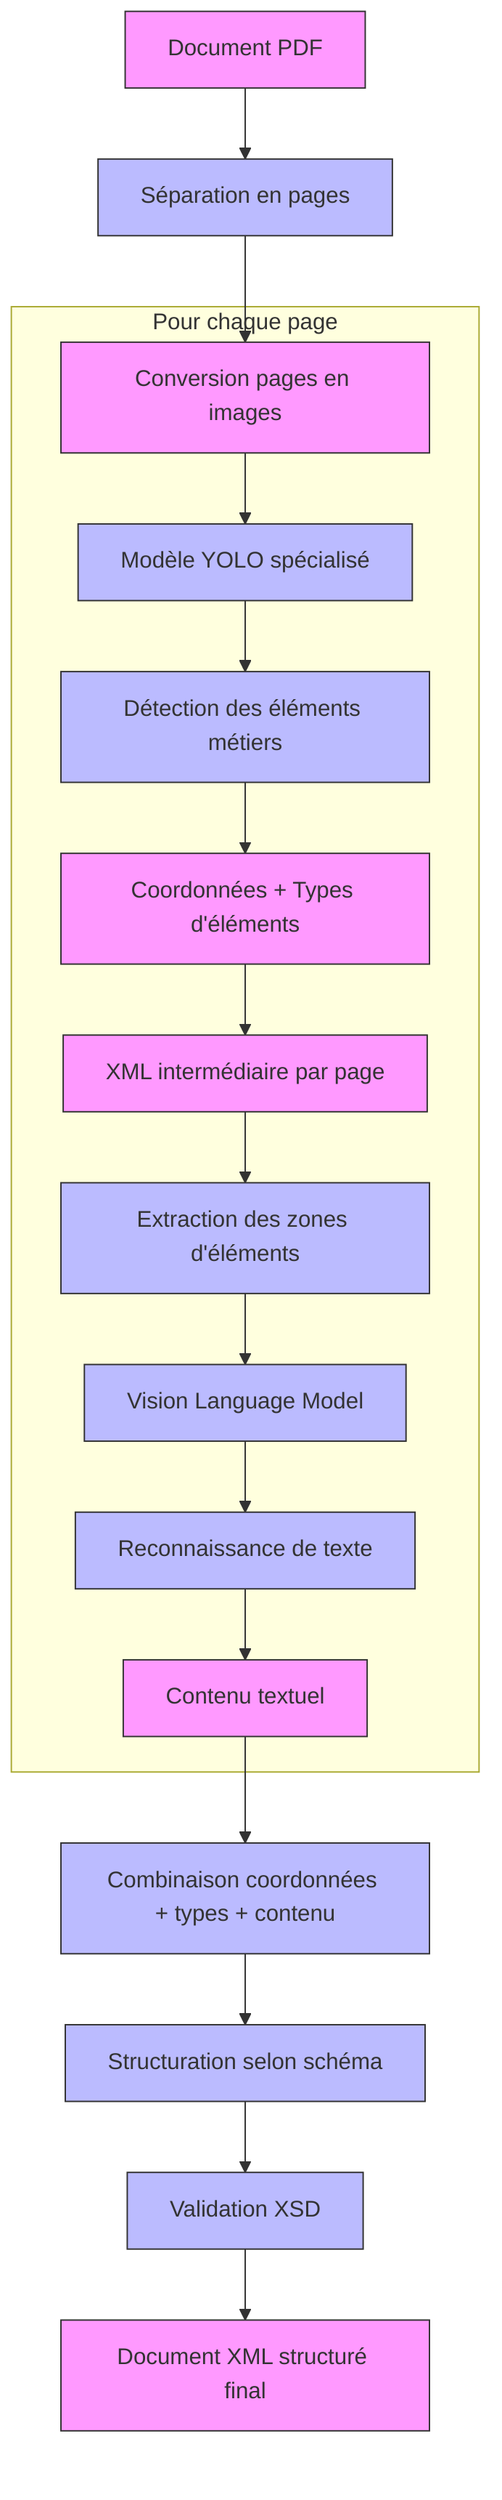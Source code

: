 flowchart TD
    PDF[Document PDF] --> SPLIT[Séparation en pages]
    SPLIT --> IMG[Conversion pages en images]
    
    subgraph "Pour chaque page"
        IMG --> YOLO[Modèle YOLO spécialisé]
        YOLO --> DETECT[Détection des éléments métiers]
        DETECT --> COORD[Coordonnées + Types d'éléments]
        COORD --> XML_TEMP[XML intermédiaire par page]
        XML_TEMP --> EXTRACT[Extraction des zones d'éléments]
        EXTRACT --> VLM[Vision Language Model]
        VLM --> OCR[Reconnaissance de texte]
        OCR --> CONTENT[Contenu textuel]
    end
    
    CONTENT --> COMBINE[Combinaison coordonnées + types + contenu]
    COMBINE --> STRUCT[Structuration selon schéma]
    STRUCT --> VALID[Validation XSD]
    VALID --> XML_FINAL[Document XML structuré final]
    
    %% Données intermédiaires
    classDef dataNode fill:#f9f,stroke:#333,stroke-width:1px;
    class PDF,IMG,COORD,XML_TEMP,CONTENT,XML_FINAL dataNode;
    
    %% Processus
    classDef processNode fill:#bbf,stroke:#333,stroke-width:1px;
    class SPLIT,YOLO,DETECT,EXTRACT,VLM,OCR,COMBINE,STRUCT,VALID processNode;